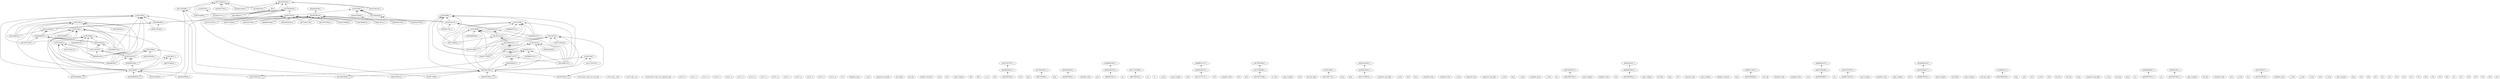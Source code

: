 digraph {
rankdir="BT";
n142499720_1[label="_Bool"];
n142692104_2[label="struct boost::mpl::aux::set_tag"];
n143557016_3[label="struct mpl_::void_"];
n143557800_4[label="struct mpl_::na"];
n149512920_5[label="struct boost::mpl::non_sequence_tag"];
n150153400_6[label="struct _0"];
n150153912_7[label="struct _1"];
n150154424_8[label="struct _2"];
n150154936_9[label="struct _3"];
n150155448_10[label="struct _4"];
n150155960_11[label="struct _5"];
n150156472_12[label="struct _6"];
n150156984_13[label="struct _a"];
n150157496_14[label="struct _b"];
n150158008_15[label="struct _c"];
n150159704_16[label="struct _d"];
n150160216_17[label="struct _e"];
n150160728_18[label="struct _f"];
n150161240_19[label="struct _g"];
n621028087_20[label="set7"];
n621028087_1 -> n150153400_1;
n621028087_1 -> n150153912_1;
n621028087_1 -> n150154424_1;
n621028087_1 -> n150154936_1;
n621028087_1 -> n150155448_1;
n621028087_1 -> n150155960_1;
n621028087_1 -> n150156472_1;
n621028087_1 -> n63929479190_1;
n636146312_21[label="template_arity"];
n636146312_1 -> n63616244994_1;
n636146312_1 -> n61082486105_1;
n6113672367_22[label="s_item"];
n6113672367_1 -> n150155448_1;
n6113672367_1 -> n64167938224_1;
n6113672367_1 -> n64167938224_1;
n6138814554_23[label="sequence_tag_impl"];
n6138814554_1 -> n81030972443_1;
n6138814554_1 -> n81773484321_1;
n6148732906_24[label="has_begin"];
n6148732906_1 -> n61255674619_1;
n6148732906_1 -> n61758196304_1;
n6153975903_25[label="has_key"];
n6153975903_1 -> n61255674619_1;
n6153975903_1 -> n150159704_1;
n6153975903_1 -> n6153975903_1;
n6210996337_26[label="integral_constant"];
n6210996337_1 -> n142499720_1;
n6210996337_1 -> n81030972443_1;
n6210996337_1 -> n61758196304_1;
n6241696762_27[label="set2"];
n6241696762_1 -> n150153400_1;
n6241696762_1 -> n150153912_1;
n6241696762_1 -> n63122364520_1;
n6250011521_28[label="set1"];
n6250011521_1 -> n150156984_1;
n6250011521_1 -> n61861401701_1;
n6272630593_29[label="type_wrapper"];
n6272630593_1 -> n150153912_1;
n6284884554_30[label="set6"];
n6284884554_1 -> n150153400_1;
n6284884554_1 -> n150153912_1;
n6284884554_1 -> n150154424_1;
n6284884554_1 -> n150154936_1;
n6284884554_1 -> n150155448_1;
n6284884554_1 -> n150155960_1;
n6284884554_1 -> n61997394738_1;
n6311383098_31[label="bool_"];
n6311383098_1 -> n81773484321_1;
n6408157916_32[label="is_na"];
n6408157916_1 -> n143557800_1;
n6408157916_1 -> n61758196304_1;
n6435281620_33[label="next"];
n6435281620_1 -> n62466936307_1;
n6500913001_34[label="set5"];
n6500913001_1 -> n150153400_1;
n6500913001_1 -> n150153912_1;
n6500913001_1 -> n150154424_1;
n6500913001_1 -> n150154936_1;
n6500913001_1 -> n150155448_1;
n6500913001_1 -> n6113672367_1;
n6537092096_35[label="long_"];
n6537092096_1 -> n81740616921_1;
n6548615904_36[label="long_"];
n6548615904_1 -> n81844969159_1;
n6570849254_37[label="template_arity"];
n6570849254_1 -> n6408157916_1;
n6570849254_1 -> n61082486105_1;
n6862927543_38[label="next"];
n6862927543_1 -> n62082003185_1;
n6972848742_39[label="int_"];
n6972848742_1 -> n81175330599_1;
n61082486105_40[label="int_"];
n61082486105_1 -> n82628043642_1;
n61100426538_41[label="if_"];
n61100426538_1 -> n143557800_1;
n61100426538_1 -> n143557800_1;
n61100426538_1 -> n143557800_1;
n61105143763_42[label="s_item"];
n61105143763_1 -> n150158008_1;
n61105143763_1 -> n61660841833_1;
n61105143763_1 -> n61660841833_1;
n61137235745_43[label="type_wrapper"];
n61137235745_1 -> n150161240_1;
n61151771737_44[label="next"];
n61151771737_1 -> n63250226179_1;
n61255674619_45[label="set7"];
n61255674619_1 -> n150156984_1;
n61255674619_1 -> n150157496_1;
n61255674619_1 -> n150158008_1;
n61255674619_1 -> n150159704_1;
n61255674619_1 -> n150160216_1;
n61255674619_1 -> n150160728_1;
n61255674619_1 -> n150161240_1;
n61255674619_1 -> n64030295243_1;
n61276753940_46[label="template_arity"];
n61276753940_1 -> n6408157916_1;
n61276753940_1 -> n61082486105_1;
n61379747445_47[label="set3"];
n61379747445_1 -> n150153400_1;
n61379747445_1 -> n150153912_1;
n61379747445_1 -> n150154424_1;
n61379747445_1 -> n63384959871_1;
n61436722398_48[label="next"];
n61436722398_1 -> n61572649803_1;
n61461674772_49[label="is_void_"];
n61461674772_1 -> n143557016_1;
n61461674772_1 -> n61758196304_1;
n61472729133_50[label="type_wrapper"];
n61472729133_1 -> n150155448_1;
n61499537536_51[label="set4"];
n61499537536_1 -> n150153400_1;
n61499537536_1 -> n150153912_1;
n61499537536_1 -> n150154424_1;
n61499537536_1 -> n150154936_1;
n61499537536_1 -> n64167938224_1;
n61516817101_52[label="has_key_impl"];
n61516817101_1 -> n149512920_1;
n61572649803_53[label="long_"];
n61572649803_1 -> n81750579932_1;
n61600225903_54[label="long_"];
n61600225903_1 -> n82221953453_1;
n61644313833_55[label="sequence_tag_impl"];
n61644313833_1 -> n81773484321_1;
n61644313833_1 -> n81773484321_1;
n61660841833_56[label="s_item"];
n61660841833_1 -> n150157496_1;
n61660841833_1 -> n61861401701_1;
n61660841833_1 -> n61861401701_1;
n61667776595_57[label="set5"];
n61667776595_1 -> n150156984_1;
n61667776595_1 -> n150157496_1;
n61667776595_1 -> n150158008_1;
n61667776595_1 -> n150159704_1;
n61667776595_1 -> n150160216_1;
n61667776595_1 -> n63876846346_1;
n61758196304_58[label="bool_"];
n61758196304_1 -> n81030972443_1;
n61827854868_59[label="template_arity"];
n61827854868_1 -> n6408157916_1;
n61827854868_1 -> n61082486105_1;
n61844273588_60[label="template_arity"];
n61844273588_1 -> n61100426538_1;
n61844273588_1 -> n61082486105_1;
n61861401701_61[label="s_item"];
n61861401701_1 -> n150156984_1;
n61861401701_1 -> n6408157916_1;
n61861401701_1 -> n6408157916_1;
n61864998196_62[label="sequence_tag"];
n61864998196_1 -> n621028087_1;
n61864998196_1 -> n61864998196_1;
n61871825120_63[label="sequence_tag_impl"];
n61871825120_1 -> n81030972443_1;
n61871825120_1 -> n81030972443_1;
n61997394738_64[label="s_item"];
n61997394738_1 -> n150155960_1;
n61997394738_1 -> n6113672367_1;
n61997394738_1 -> n6113672367_1;
n62082003185_65[label="long_"];
n62082003185_1 -> n83885814627_1;
n62096779572_66[label="s_item"];
n62096779572_1 -> n150160728_1;
n62096779572_1 -> n63876846346_1;
n62096779572_1 -> n63876846346_1;
n62131030720_67[label="template_arity"];
n62131030720_1 -> n6408157916_1;
n62131030720_1 -> n61082486105_1;
n62199908837_68[label="s_item"];
n62199908837_1 -> n150153400_1;
n62199908837_1 -> n6408157916_1;
n62199908837_1 -> n6408157916_1;
n62220667205_69[label="int_"];
n62220667205_1 -> n82270295475_1;
n62260386183_70[label="type_wrapper"];
n62260386183_1 -> n150154936_1;
n62307536284_71[label="template_arity"];
n62307536284_1 -> n6408157916_1;
n62307536284_1 -> n61082486105_1;
n62338090913_72[label="next"];
n62338090913_1 -> n63098256814_1;
n62367566329_73[label="type_wrapper"];
n62367566329_1 -> n150155960_1;
n62427064195_74[label="has_key"];
n62427064195_1 -> n621028087_1;
n62427064195_1 -> n150160728_1;
n62427064195_1 -> n62427064195_1;
n62466936307_75[label="long_"];
n62466936307_1 -> n81072357793_1;
n62501540263_76[label="set1"];
n62501540263_1 -> n150153400_1;
n62501540263_1 -> n62199908837_1;
n62560728541_77[label="sequence_tag"];
n62560728541_1 -> n61255674619_1;
n62560728541_1 -> n62560728541_1;
n62560937253_78[label="type_wrapper"];
n62560937253_1 -> n150160728_1;
n62576356992_79[label="integral_constant"];
n62576356992_1 -> n142499720_1;
n62576356992_1 -> n81773484321_1;
n62576356992_1 -> n6311383098_1;
n62631662806_80[label="long_"];
n62631662806_1 -> n83983116532_1;
n62631944474_81[label="has_tag"];
n62631944474_1 -> n61255674619_1;
n62631944474_1 -> n6311383098_1;
n62653673854_82[label="template_arity"];
n62653673854_1 -> n6408157916_1;
n62653673854_1 -> n61082486105_1;
n62664083366_83[label="template_arity"];
n62664083366_1 -> n6408157916_1;
n62664083366_1 -> n61082486105_1;
n62678064607_84[label="next"];
n62678064607_1 -> n64223360086_1;
n62687104245_85[label="int_"];
n62687104245_1 -> n81303797509_1;
n62702258557_86[label="type_wrapper"];
n62702258557_1 -> n150154424_1;
n62839347459_87[label="template_arity"];
n62839347459_1 -> n61100426538_1;
n62839347459_1 -> n61082486105_1;
n62866879114_88[label="type_wrapper"];
n62866879114_1 -> n150157496_1;
n62962392762_89[label="next"];
n62962392762_1 -> n63475229477_1;
n62974708291_90[label="type_wrapper"];
n62974708291_1 -> n150156472_1;
n63024495850_91[label="has_begin"];
n63024495850_1 -> n621028087_1;
n63024495850_1 -> n61758196304_1;
n63048860596_92[label="type_wrapper"];
n63048860596_1 -> n150158008_1;
n63059584428_93[label="has_key_impl"];
n63059584428_1 -> n142692104_1;
n63098256814_94[label="long_"];
n63098256814_1 -> n8835241951_1;
n63111396519_95[label="next"];
n63111396519_1 -> n61600225903_1;
n63115626931_96[label="set3"];
n63115626931_1 -> n150156984_1;
n63115626931_1 -> n150157496_1;
n63115626931_1 -> n150158008_1;
n63115626931_1 -> n61105143763_1;
n63122364520_97[label="s_item"];
n63122364520_1 -> n150153912_1;
n63122364520_1 -> n62199908837_1;
n63122364520_1 -> n62199908837_1;
n63136736917_98[label="set4"];
n63136736917_1 -> n150156984_1;
n63136736917_1 -> n150157496_1;
n63136736917_1 -> n150158008_1;
n63136736917_1 -> n150159704_1;
n63136736917_1 -> n63702952219_1;
n63140933649_99[label="has_key"];
n63140933649_1 -> n61255674619_1;
n63140933649_1 -> n150153400_1;
n63140933649_1 -> n63140933649_1;
n63199444469_100[label="has_key"];
n63199444469_1 -> n621028087_1;
n63199444469_1 -> n150154424_1;
n63199444469_1 -> n63199444469_1;
n63250226179_101[label="long_"];
n63250226179_1 -> n82966151721_1;
n63292210936_102[label="sequence_tag_impl"];
n63292210936_1 -> n81773484321_1;
n63292210936_1 -> n81030972443_1;
n63384959871_103[label="s_item"];
n63384959871_1 -> n150154424_1;
n63384959871_1 -> n63122364520_1;
n63384959871_1 -> n63122364520_1;
n63472185202_104[label="has_tag"];
n63472185202_1 -> n621028087_1;
n63472185202_1 -> n6311383098_1;
n63475229477_105[label="long_"];
n63475229477_1 -> n81829803339_1;
n63495797543_106[label="int_"];
n63495797543_1 -> n84069829297_1;
n63543675081_107[label="int_"];
n63543675081_1 -> n839922763_1;
n63583955859_108[label="type_wrapper"];
n63583955859_1 -> n150160216_1;
n63616244994_109[label="has_key"];
n63616244994_1 -> n143557800_1;
n63616244994_1 -> n143557800_1;
n63624009199_110[label="template_arity"];
n63624009199_1 -> n6408157916_1;
n63624009199_1 -> n61082486105_1;
n63654003791_111[label="set2"];
n63654003791_1 -> n150156984_1;
n63654003791_1 -> n150157496_1;
n63654003791_1 -> n61660841833_1;
n63702952219_112[label="s_item"];
n63702952219_1 -> n150159704_1;
n63702952219_1 -> n61105143763_1;
n63702952219_1 -> n61105143763_1;
n63722709762_113[label="int_"];
n63722709762_1 -> n8176765527_1;
n63734541108_114[label="template_arity"];
n63734541108_1 -> n6408157916_1;
n63734541108_1 -> n61082486105_1;
n63876846346_115[label="s_item"];
n63876846346_1 -> n150160216_1;
n63876846346_1 -> n63702952219_1;
n63876846346_1 -> n63702952219_1;
n63929479190_116[label="s_item"];
n63929479190_1 -> n150156472_1;
n63929479190_1 -> n61997394738_1;
n63929479190_1 -> n61997394738_1;
n64030295243_117[label="s_item"];
n64030295243_1 -> n150161240_1;
n64030295243_1 -> n62096779572_1;
n64030295243_1 -> n62096779572_1;
n64138483178_118[label="set6"];
n64138483178_1 -> n150156984_1;
n64138483178_1 -> n150157496_1;
n64138483178_1 -> n150158008_1;
n64138483178_1 -> n150159704_1;
n64138483178_1 -> n150160216_1;
n64138483178_1 -> n150160728_1;
n64138483178_1 -> n62096779572_1;
n64167938224_119[label="s_item"];
n64167938224_1 -> n150154936_1;
n64167938224_1 -> n63384959871_1;
n64167938224_1 -> n63384959871_1;
n64217402392_120[label="type_wrapper"];
n64217402392_1 -> n150159704_1;
n64223360086_121[label="long_"];
n64223360086_1 -> n82889331972_1;
n839922763_122[label="0x3"];
n8176765527_123[label="0x0"];
n8835241951_124[label="0x3"];
n81030972443_125[label="0x1"];
n81072357793_126[label="0x1"];
n81175330599_127[label="0x4"];
n81303797509_128[label="0x-2"];
n81740616921_129[label="0x-1"];
n81750579932_130[label="0x7"];
n81773484321_131[label="0x0"];
n81829803339_132[label="0x0"];
n81844969159_133[label="0x8"];
n82221953453_134[label="0x6"];
n82270295475_135[label="0x1"];
n82628043642_136[label="0x-1"];
n82889331972_137[label="0x4"];
n82966151721_138[label="0x5"];
n83885814627_139[label="0x2"];
n83983116532_140[label="0x9"];
n84069829297_141[label="0x2"];

}
